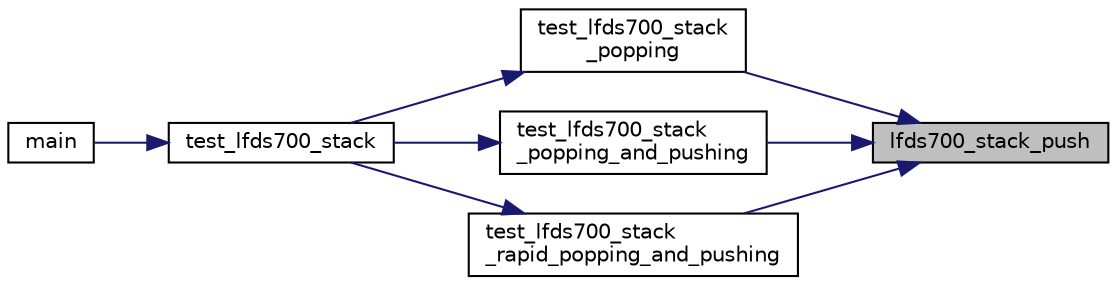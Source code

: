 digraph "lfds700_stack_push"
{
 // LATEX_PDF_SIZE
  edge [fontname="Helvetica",fontsize="10",labelfontname="Helvetica",labelfontsize="10"];
  node [fontname="Helvetica",fontsize="10",shape=record];
  rankdir="RL";
  Node1 [label="lfds700_stack_push",height=0.2,width=0.4,color="black", fillcolor="grey75", style="filled", fontcolor="black",tooltip=" "];
  Node1 -> Node2 [dir="back",color="midnightblue",fontsize="10",style="solid",fontname="Helvetica"];
  Node2 [label="test_lfds700_stack\l_popping",height=0.2,width=0.4,color="black", fillcolor="white", style="filled",URL="$test__lfds700__stack__popping_8c.html#a29b37274cf515370409cb844822a051e",tooltip=" "];
  Node2 -> Node3 [dir="back",color="midnightblue",fontsize="10",style="solid",fontname="Helvetica"];
  Node3 [label="test_lfds700_stack",height=0.2,width=0.4,color="black", fillcolor="white", style="filled",URL="$test__lfds700__stack_8c.html#a377b2ceef4169adfe08ae54ed92d80fa",tooltip=" "];
  Node3 -> Node4 [dir="back",color="midnightblue",fontsize="10",style="solid",fontname="Helvetica"];
  Node4 [label="main",height=0.2,width=0.4,color="black", fillcolor="white", style="filled",URL="$UTIL_2LFDS_2liblfds7_80_80_2test_2src_2main_8c.html#a3c04138a5bfe5d72780bb7e82a18e627",tooltip=" "];
  Node1 -> Node5 [dir="back",color="midnightblue",fontsize="10",style="solid",fontname="Helvetica"];
  Node5 [label="test_lfds700_stack\l_popping_and_pushing",height=0.2,width=0.4,color="black", fillcolor="white", style="filled",URL="$test__lfds700__stack__popping__and__pushing_8c.html#abff6254b96477eaf4c169b7ab5a28755",tooltip=" "];
  Node5 -> Node3 [dir="back",color="midnightblue",fontsize="10",style="solid",fontname="Helvetica"];
  Node1 -> Node6 [dir="back",color="midnightblue",fontsize="10",style="solid",fontname="Helvetica"];
  Node6 [label="test_lfds700_stack\l_rapid_popping_and_pushing",height=0.2,width=0.4,color="black", fillcolor="white", style="filled",URL="$test__lfds700__stack__rapid__popping__and__pushing_8c.html#ada81b4d12cac826ad2c5e046a42d5da7",tooltip=" "];
  Node6 -> Node3 [dir="back",color="midnightblue",fontsize="10",style="solid",fontname="Helvetica"];
}
